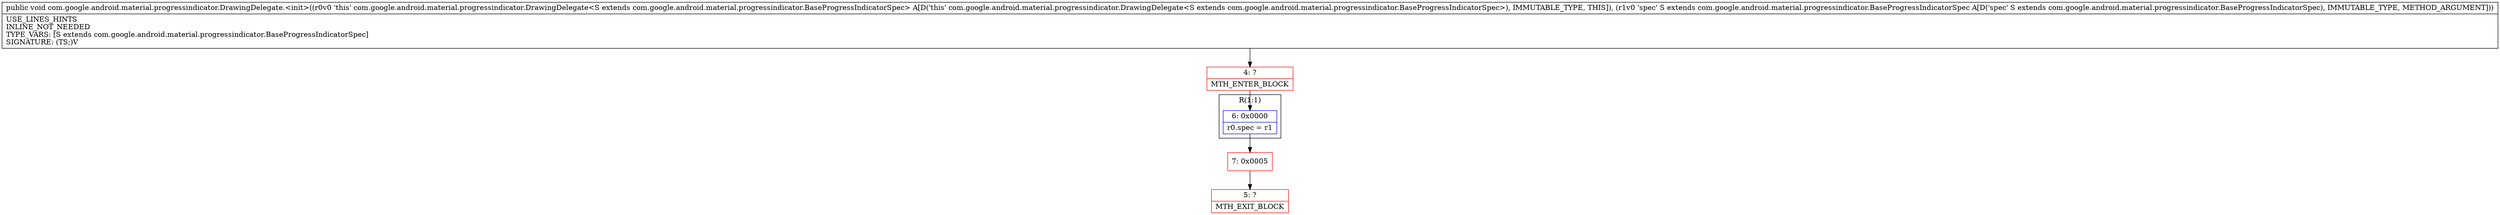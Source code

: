 digraph "CFG forcom.google.android.material.progressindicator.DrawingDelegate.\<init\>(Lcom\/google\/android\/material\/progressindicator\/BaseProgressIndicatorSpec;)V" {
subgraph cluster_Region_123870442 {
label = "R(1:1)";
node [shape=record,color=blue];
Node_6 [shape=record,label="{6\:\ 0x0000|r0.spec = r1\l}"];
}
Node_4 [shape=record,color=red,label="{4\:\ ?|MTH_ENTER_BLOCK\l}"];
Node_7 [shape=record,color=red,label="{7\:\ 0x0005}"];
Node_5 [shape=record,color=red,label="{5\:\ ?|MTH_EXIT_BLOCK\l}"];
MethodNode[shape=record,label="{public void com.google.android.material.progressindicator.DrawingDelegate.\<init\>((r0v0 'this' com.google.android.material.progressindicator.DrawingDelegate\<S extends com.google.android.material.progressindicator.BaseProgressIndicatorSpec\> A[D('this' com.google.android.material.progressindicator.DrawingDelegate\<S extends com.google.android.material.progressindicator.BaseProgressIndicatorSpec\>), IMMUTABLE_TYPE, THIS]), (r1v0 'spec' S extends com.google.android.material.progressindicator.BaseProgressIndicatorSpec A[D('spec' S extends com.google.android.material.progressindicator.BaseProgressIndicatorSpec), IMMUTABLE_TYPE, METHOD_ARGUMENT]))  | USE_LINES_HINTS\lINLINE_NOT_NEEDED\lTYPE_VARS: [S extends com.google.android.material.progressindicator.BaseProgressIndicatorSpec]\lSIGNATURE: (TS;)V\l}"];
MethodNode -> Node_4;Node_6 -> Node_7;
Node_4 -> Node_6;
Node_7 -> Node_5;
}

